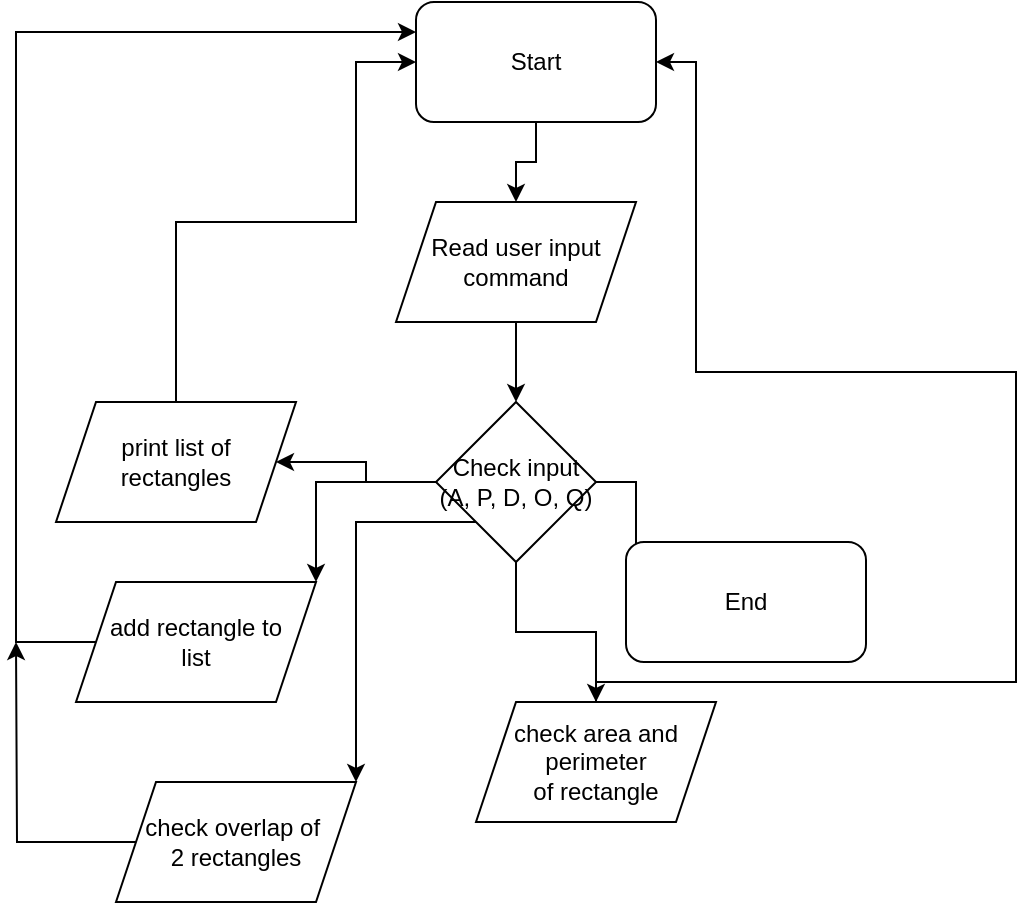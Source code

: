 <mxfile version="17.4.3" type="device"><diagram id="O9OvN6gHL8kvcM1uDHL_" name="Page-1"><mxGraphModel dx="509" dy="569" grid="1" gridSize="10" guides="1" tooltips="1" connect="1" arrows="1" fold="1" page="1" pageScale="1" pageWidth="850" pageHeight="1100" math="0" shadow="0"><root><mxCell id="0"/><mxCell id="1" parent="0"/><mxCell id="pnWOk8evDrNKkvWE63tY-14" value="" style="edgeStyle=orthogonalEdgeStyle;rounded=0;orthogonalLoop=1;jettySize=auto;html=1;" parent="1" source="pnWOk8evDrNKkvWE63tY-1" target="pnWOk8evDrNKkvWE63tY-2" edge="1"><mxGeometry relative="1" as="geometry"/></mxCell><mxCell id="pnWOk8evDrNKkvWE63tY-1" value="Start" style="rounded=1;whiteSpace=wrap;html=1;" parent="1" vertex="1"><mxGeometry x="260" y="60" width="120" height="60" as="geometry"/></mxCell><mxCell id="pnWOk8evDrNKkvWE63tY-15" value="" style="edgeStyle=orthogonalEdgeStyle;rounded=0;orthogonalLoop=1;jettySize=auto;html=1;" parent="1" source="pnWOk8evDrNKkvWE63tY-2" target="pnWOk8evDrNKkvWE63tY-3" edge="1"><mxGeometry relative="1" as="geometry"/></mxCell><mxCell id="pnWOk8evDrNKkvWE63tY-2" value="Read user input command" style="shape=parallelogram;perimeter=parallelogramPerimeter;whiteSpace=wrap;html=1;fixedSize=1;" parent="1" vertex="1"><mxGeometry x="250" y="160" width="120" height="60" as="geometry"/></mxCell><mxCell id="pnWOk8evDrNKkvWE63tY-8" value="" style="edgeStyle=orthogonalEdgeStyle;rounded=0;orthogonalLoop=1;jettySize=auto;html=1;" parent="1" source="pnWOk8evDrNKkvWE63tY-3" target="pnWOk8evDrNKkvWE63tY-7" edge="1"><mxGeometry relative="1" as="geometry"/></mxCell><mxCell id="pnWOk8evDrNKkvWE63tY-9" value="" style="edgeStyle=orthogonalEdgeStyle;rounded=0;orthogonalLoop=1;jettySize=auto;html=1;" parent="1" source="pnWOk8evDrNKkvWE63tY-3" target="pnWOk8evDrNKkvWE63tY-4" edge="1"><mxGeometry relative="1" as="geometry"/></mxCell><mxCell id="pnWOk8evDrNKkvWE63tY-10" value="" style="edgeStyle=orthogonalEdgeStyle;rounded=0;orthogonalLoop=1;jettySize=auto;html=1;" parent="1" source="pnWOk8evDrNKkvWE63tY-3" target="pnWOk8evDrNKkvWE63tY-5" edge="1"><mxGeometry relative="1" as="geometry"/></mxCell><mxCell id="pnWOk8evDrNKkvWE63tY-17" style="edgeStyle=orthogonalEdgeStyle;rounded=0;orthogonalLoop=1;jettySize=auto;html=1;entryX=1;entryY=0;entryDx=0;entryDy=0;" parent="1" source="pnWOk8evDrNKkvWE63tY-3" target="pnWOk8evDrNKkvWE63tY-16" edge="1"><mxGeometry relative="1" as="geometry"/></mxCell><mxCell id="6c7D4SYrofqn1SVNF5fp-2" style="edgeStyle=orthogonalEdgeStyle;rounded=0;orthogonalLoop=1;jettySize=auto;html=1;exitX=0;exitY=1;exitDx=0;exitDy=0;entryX=1;entryY=0;entryDx=0;entryDy=0;" edge="1" parent="1" source="pnWOk8evDrNKkvWE63tY-3" target="6c7D4SYrofqn1SVNF5fp-1"><mxGeometry relative="1" as="geometry"/></mxCell><mxCell id="pnWOk8evDrNKkvWE63tY-3" value="Check input (A, P, D, O, Q)" style="rhombus;whiteSpace=wrap;html=1;" parent="1" vertex="1"><mxGeometry x="270" y="260" width="80" height="80" as="geometry"/></mxCell><mxCell id="pnWOk8evDrNKkvWE63tY-11" style="edgeStyle=orthogonalEdgeStyle;rounded=0;orthogonalLoop=1;jettySize=auto;html=1;entryX=1;entryY=0.5;entryDx=0;entryDy=0;" parent="1" source="pnWOk8evDrNKkvWE63tY-4" target="pnWOk8evDrNKkvWE63tY-1" edge="1"><mxGeometry relative="1" as="geometry"><Array as="points"><mxPoint x="560" y="400"/><mxPoint x="560" y="245"/><mxPoint x="400" y="245"/><mxPoint x="400" y="90"/></Array></mxGeometry></mxCell><mxCell id="pnWOk8evDrNKkvWE63tY-4" value="check area and perimeter &lt;br&gt;of rectangle" style="shape=parallelogram;perimeter=parallelogramPerimeter;whiteSpace=wrap;html=1;fixedSize=1;" parent="1" vertex="1"><mxGeometry x="290" y="410" width="120" height="60" as="geometry"/></mxCell><mxCell id="pnWOk8evDrNKkvWE63tY-13" style="edgeStyle=orthogonalEdgeStyle;rounded=0;orthogonalLoop=1;jettySize=auto;html=1;entryX=0;entryY=0.5;entryDx=0;entryDy=0;" parent="1" source="pnWOk8evDrNKkvWE63tY-5" target="pnWOk8evDrNKkvWE63tY-1" edge="1"><mxGeometry relative="1" as="geometry"><mxPoint x="150" y="80" as="targetPoint"/><Array as="points"><mxPoint x="140" y="170"/><mxPoint x="230" y="170"/><mxPoint x="230" y="90"/></Array></mxGeometry></mxCell><mxCell id="pnWOk8evDrNKkvWE63tY-5" value="print list of &lt;br&gt;rectangles" style="shape=parallelogram;perimeter=parallelogramPerimeter;whiteSpace=wrap;html=1;fixedSize=1;" parent="1" vertex="1"><mxGeometry x="80" y="260" width="120" height="60" as="geometry"/></mxCell><mxCell id="pnWOk8evDrNKkvWE63tY-7" value="End&lt;br&gt;" style="rounded=1;whiteSpace=wrap;html=1;" parent="1" vertex="1"><mxGeometry x="365" y="330" width="120" height="60" as="geometry"/></mxCell><mxCell id="pnWOk8evDrNKkvWE63tY-18" style="edgeStyle=orthogonalEdgeStyle;rounded=0;orthogonalLoop=1;jettySize=auto;html=1;entryX=0;entryY=0.25;entryDx=0;entryDy=0;" parent="1" source="pnWOk8evDrNKkvWE63tY-16" target="pnWOk8evDrNKkvWE63tY-1" edge="1"><mxGeometry relative="1" as="geometry"><Array as="points"><mxPoint x="60" y="380"/><mxPoint x="60" y="75"/></Array></mxGeometry></mxCell><mxCell id="pnWOk8evDrNKkvWE63tY-16" value="add rectangle to &lt;br&gt;list" style="shape=parallelogram;perimeter=parallelogramPerimeter;whiteSpace=wrap;html=1;fixedSize=1;" parent="1" vertex="1"><mxGeometry x="90" y="350" width="120" height="60" as="geometry"/></mxCell><mxCell id="6c7D4SYrofqn1SVNF5fp-3" style="edgeStyle=orthogonalEdgeStyle;rounded=0;orthogonalLoop=1;jettySize=auto;html=1;exitX=0;exitY=0.5;exitDx=0;exitDy=0;" edge="1" parent="1" source="6c7D4SYrofqn1SVNF5fp-1"><mxGeometry relative="1" as="geometry"><mxPoint x="60" y="380" as="targetPoint"/></mxGeometry></mxCell><mxCell id="6c7D4SYrofqn1SVNF5fp-1" value="check overlap of&amp;nbsp;&lt;br&gt;2 rectangles" style="shape=parallelogram;perimeter=parallelogramPerimeter;whiteSpace=wrap;html=1;fixedSize=1;" vertex="1" parent="1"><mxGeometry x="110" y="450" width="120" height="60" as="geometry"/></mxCell></root></mxGraphModel></diagram></mxfile>